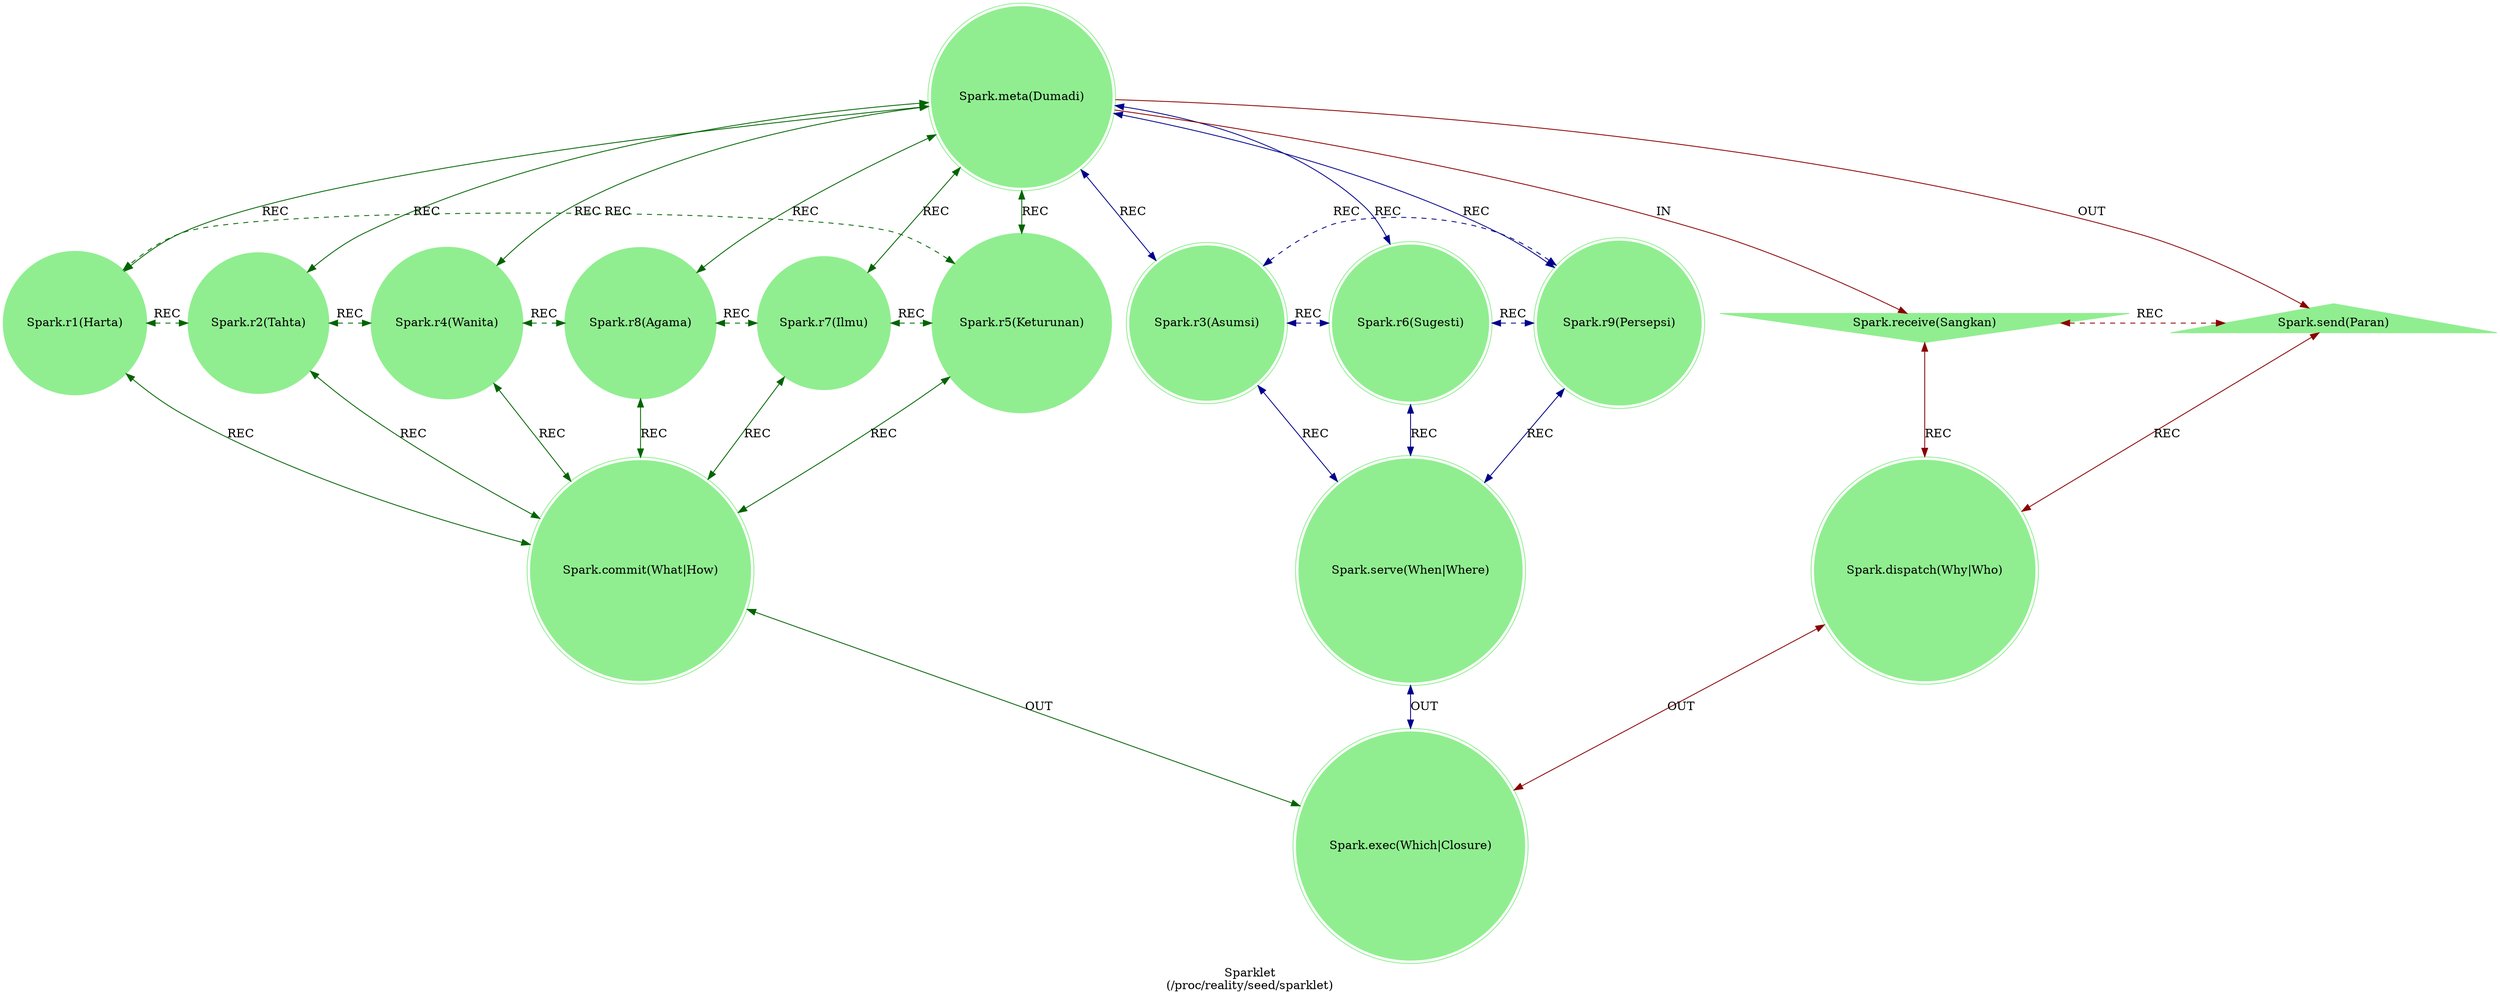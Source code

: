 strict digraph Sparklet {
    label = "Sparklet\n(/proc/reality/seed/sparklet)";
    style = filled;
    color = lightgray;
    node [shape = circle; style = filled; color = lightgreen;];
    
    // The Axis A-0-B (In-Meta-Out).
    // The Sacred 3-6-9 (Vortex of Perception).
    // The Vortex 1-2-4-8-7-5 (Vortex of Comprehension).
    // The Router C-D-E
    // The Closure F
    spark_0_t [label = "Spark.meta(Dumadi)";comment = "";shape = doublecircle;];
    spark_1_t [label = "Spark.r1(Harta)";comment = "";shape = circle;];
    spark_2_t [label = "Spark.r2(Tahta)";comment = "";shape = circle;];
    spark_4_t [label = "Spark.r4(Wanita)";comment = "";shape = circle;];
    spark_8_t [label = "Spark.r8(Agama)";comment = "";shape = circle;];
    spark_7_t [label = "Spark.r7(Ilmu)";comment = "";shape = circle;];
    spark_5_t [label = "Spark.r5(Keturunan)";comment = "";shape = circle;];
    spark_3_t [label = "Spark.r3(Asumsi)";comment = "";shape = doublecircle;];
    spark_6_t [label = "Spark.r6(Sugesti)";comment = "";shape = doublecircle;];
    spark_9_t [label = "Spark.r9(Persepsi)";comment = "";shape = doublecircle;];
    spark_a_t [label = "Spark.receive(Sangkan)";comment = "";shape = invtriangle;];
    spark_b_t [label = "Spark.send(Paran)";comment = "";shape = triangle;];
    spark_c_t [label = "Spark.dispatch(Why|Who)";comment = "";shape = doublecircle;];
    spark_d_t [label = "Spark.commit(What|How)";comment = "";shape = doublecircle;];
    spark_e_t [label = "Spark.serve(When|Where)";comment = "";shape = doublecircle;];
    spark_f_t [label = "Spark.exec(Which|Closure)";comment = "";shape = doublecircle;];
    
    // IN = Input
    // OUT = Output
    // REC = Recursion
    spark_0_t -> spark_a_t [label = "IN"; color = darkred; comment = "";];
    spark_0_t -> spark_b_t [label = "OUT"; color = darkred; comment = "";];
    spark_0_t -> {spark_3_t spark_6_t spark_9_t} [label = "REC"; color = darkblue; comment = ""; dir = both;];
    spark_0_t -> {spark_1_t spark_2_t spark_4_t spark_8_t spark_7_t spark_5_t} [label = "REC"; color = darkgreen; comment = ""; dir = both;];
    
    {spark_a_t spark_b_t} -> spark_c_t [label = "REC"; color = darkred; comment = ""; dir = both;];
    {spark_1_t spark_2_t spark_4_t spark_8_t spark_7_t spark_5_t} -> spark_d_t [label = "REC"; color = darkgreen; comment = ""; dir = both;];
    {spark_3_t spark_6_t spark_9_t} -> spark_e_t [label = "REC"; color = darkblue; comment = ""; dir = both;];
    
    spark_1_t -> spark_2_t -> spark_4_t -> spark_8_t -> spark_7_t -> spark_5_t -> spark_1_t [label = "REC"; color = darkgreen; comment = ""; style = dashed; constraint = false; dir = both;];
    spark_3_t -> spark_6_t -> spark_9_t -> spark_3_t [label = "REC"; color = darkblue; comment = ""; style = dashed; constraint = false; dir = both;];
    spark_a_t -> spark_b_t [label = "REC"; color = darkred; comment = ""; constraint = false; style = dashed; dir = both;];
    
    spark_c_t -> spark_f_t [label = "OUT"; color = darkred; comment = ""; dir = both;];
    spark_d_t -> spark_f_t [label = "OUT"; color = darkgreen; comment = ""; dir = both;];
    spark_e_t -> spark_f_t [label = "OUT"; color = darkblue; comment = ""; dir = both;];
}